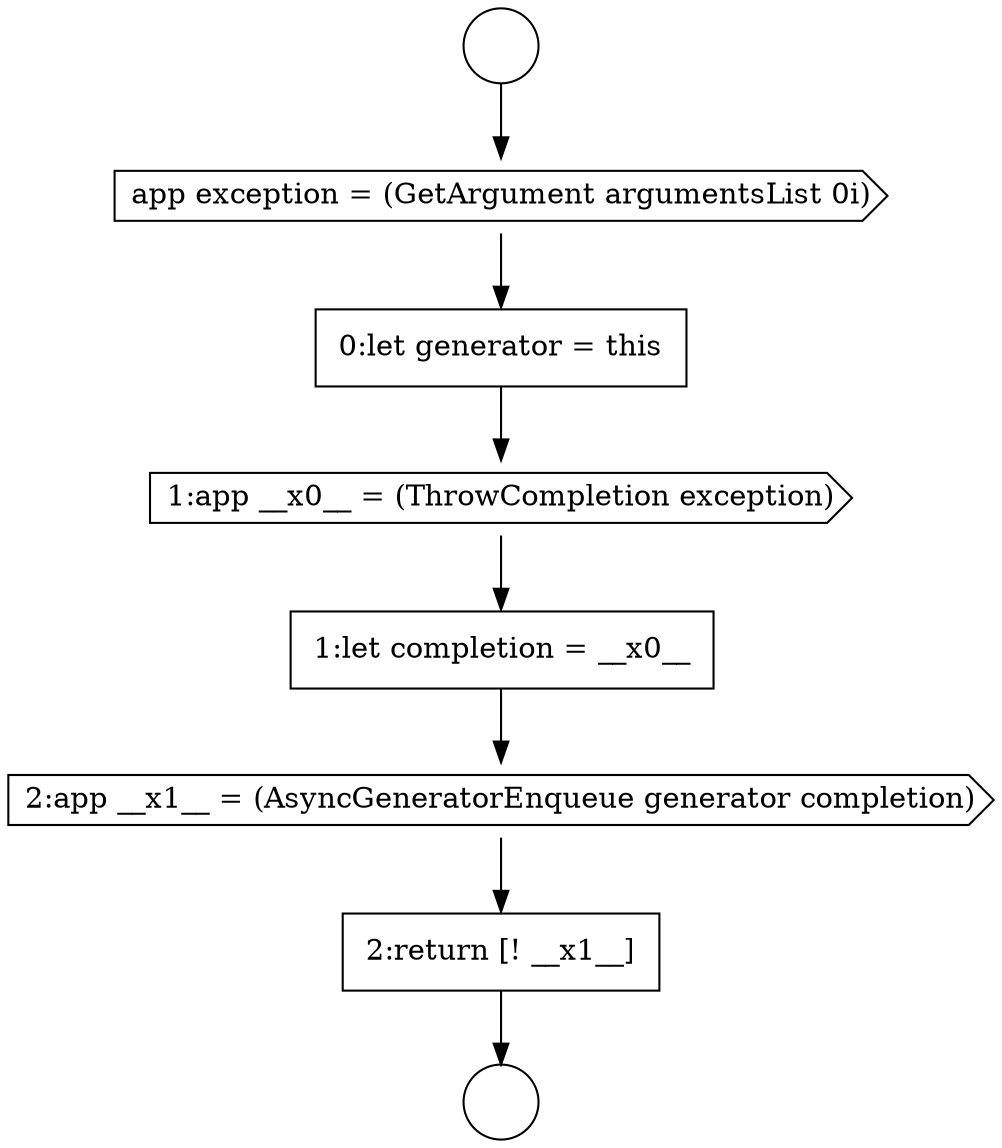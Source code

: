 digraph {
  node17053 [shape=circle label=" " color="black" fillcolor="white" style=filled]
  node17058 [shape=cds, label=<<font color="black">2:app __x1__ = (AsyncGeneratorEnqueue generator completion)</font>> color="black" fillcolor="white" style=filled]
  node17054 [shape=cds, label=<<font color="black">app exception = (GetArgument argumentsList 0i)</font>> color="black" fillcolor="white" style=filled]
  node17055 [shape=none, margin=0, label=<<font color="black">
    <table border="0" cellborder="1" cellspacing="0" cellpadding="10">
      <tr><td align="left">0:let generator = this</td></tr>
    </table>
  </font>> color="black" fillcolor="white" style=filled]
  node17057 [shape=none, margin=0, label=<<font color="black">
    <table border="0" cellborder="1" cellspacing="0" cellpadding="10">
      <tr><td align="left">1:let completion = __x0__</td></tr>
    </table>
  </font>> color="black" fillcolor="white" style=filled]
  node17056 [shape=cds, label=<<font color="black">1:app __x0__ = (ThrowCompletion exception)</font>> color="black" fillcolor="white" style=filled]
  node17052 [shape=circle label=" " color="black" fillcolor="white" style=filled]
  node17059 [shape=none, margin=0, label=<<font color="black">
    <table border="0" cellborder="1" cellspacing="0" cellpadding="10">
      <tr><td align="left">2:return [! __x1__]</td></tr>
    </table>
  </font>> color="black" fillcolor="white" style=filled]
  node17056 -> node17057 [ color="black"]
  node17058 -> node17059 [ color="black"]
  node17055 -> node17056 [ color="black"]
  node17057 -> node17058 [ color="black"]
  node17054 -> node17055 [ color="black"]
  node17052 -> node17054 [ color="black"]
  node17059 -> node17053 [ color="black"]
}
